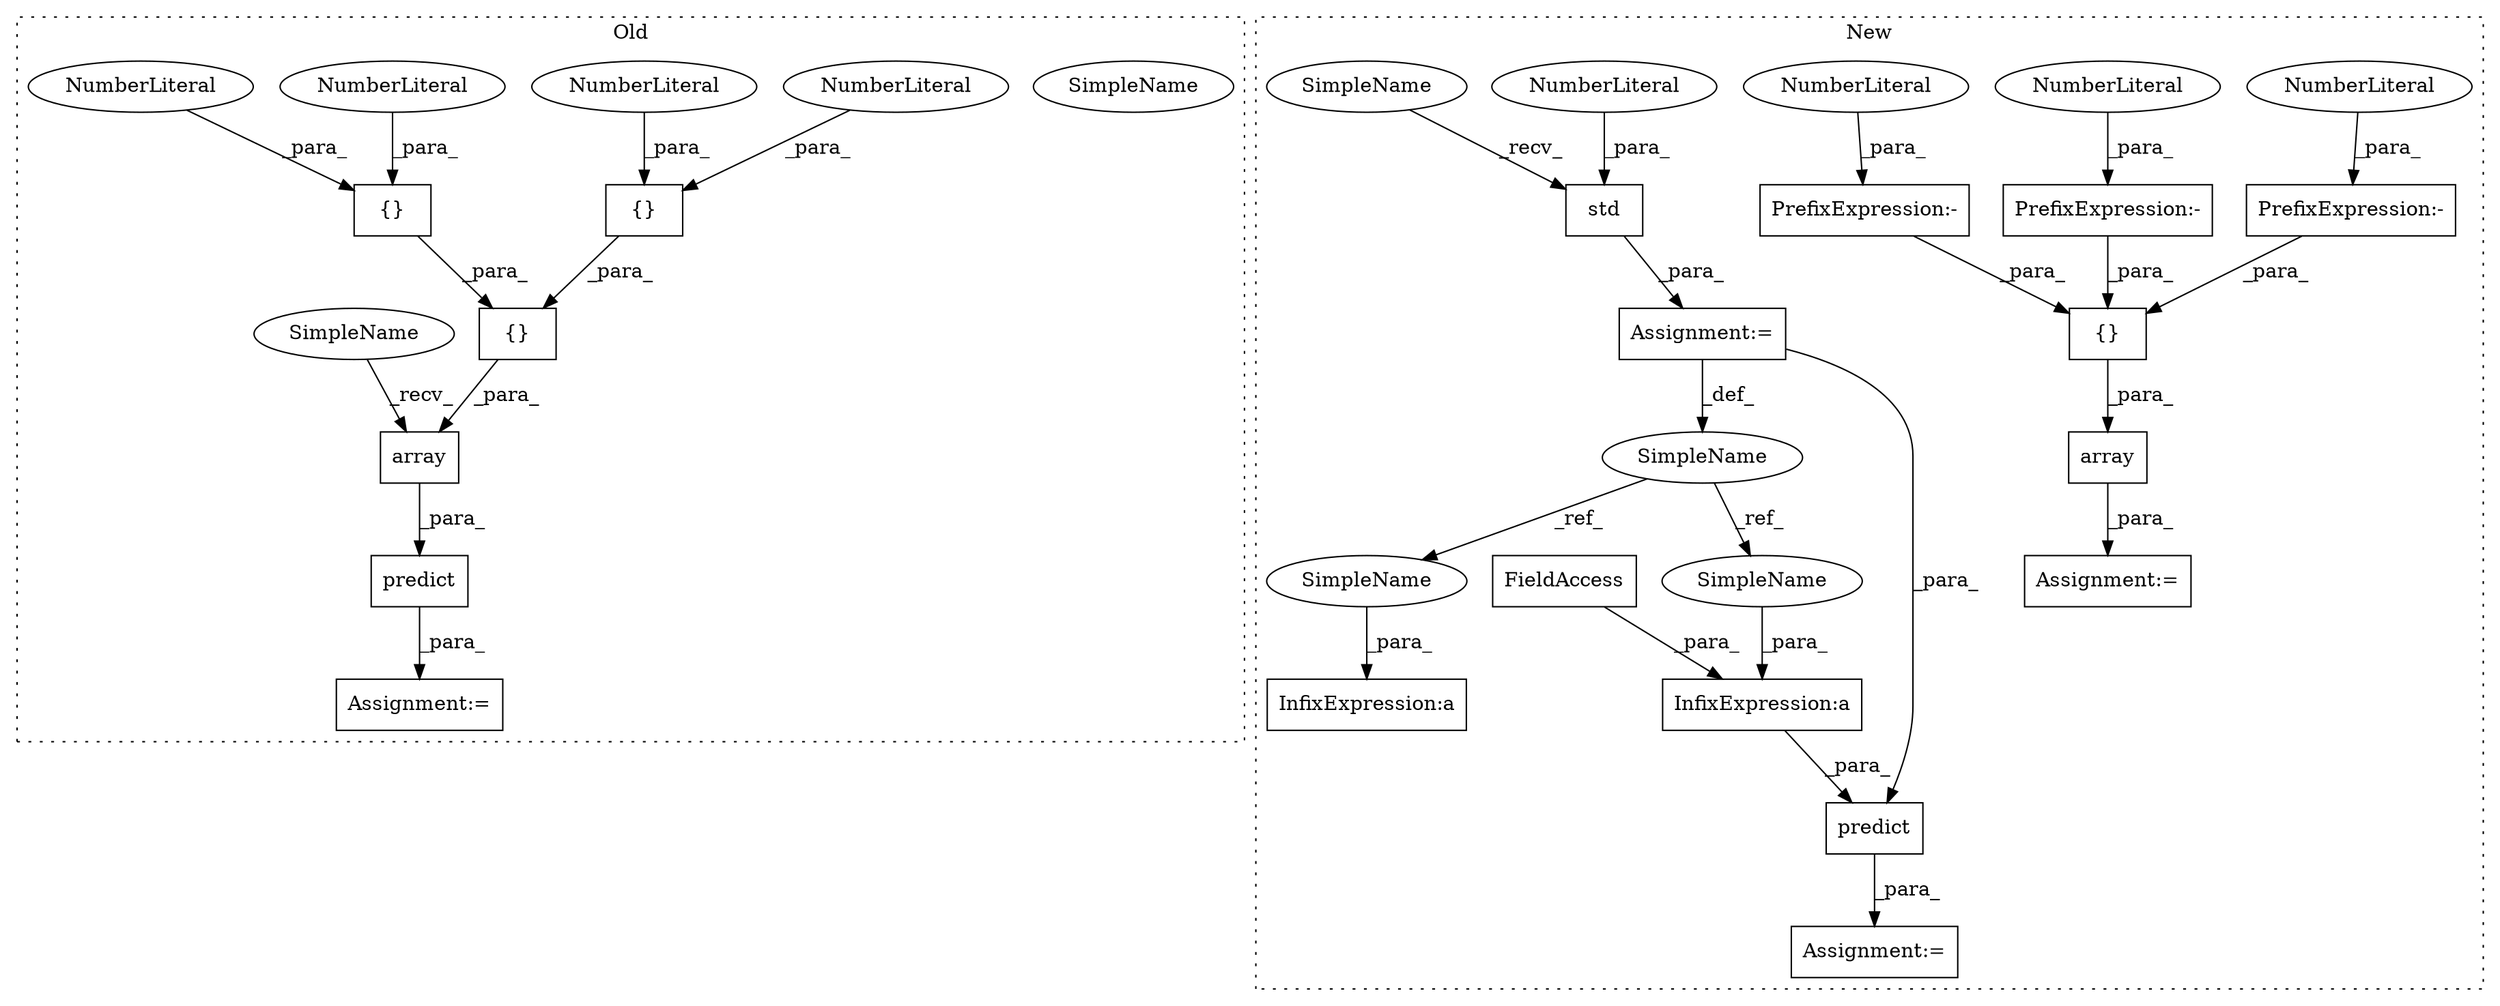 digraph G {
subgraph cluster0 {
1 [label="SimpleName" a="42" s="11780" l="5" shape="ellipse"];
6 [label="array" a="32" s="11786,11818" l="6,1" shape="box"];
7 [label="{}" a="4" s="11804,11808" l="1,1" shape="box"];
8 [label="NumberLiteral" a="34" s="11805" l="1" shape="ellipse"];
9 [label="NumberLiteral" a="34" s="11807" l="1" shape="ellipse"];
10 [label="{}" a="4" s="11810,11816" l="1,1" shape="box"];
11 [label="NumberLiteral" a="34" s="11811" l="2" shape="ellipse"];
12 [label="NumberLiteral" a="34" s="11814" l="2" shape="ellipse"];
13 [label="{}" a="4" s="11803,11817" l="1,1" shape="box"];
17 [label="predict" a="32" s="11772,11819" l="8,1" shape="box"];
24 [label="Assignment:=" a="7" s="11769" l="1" shape="box"];
30 [label="SimpleName" a="42" s="11780" l="5" shape="ellipse"];
label = "Old";
style="dotted";
}
subgraph cluster1 {
2 [label="std" a="32" s="12881,12888" l="4,1" shape="box"];
3 [label="InfixExpression:a" a="27" s="12902" l="3" shape="box"];
4 [label="InfixExpression:a" a="27" s="12941" l="3" shape="box"];
5 [label="NumberLiteral" a="34" s="12887" l="1" shape="ellipse"];
14 [label="FieldAccess" a="22" s="12928" l="13" shape="box"];
15 [label="array" a="32" s="12968,13034" l="6,1" shape="box"];
16 [label="{}" a="4" s="12985,13033" l="1,1" shape="box"];
18 [label="predict" a="32" s="12920,12946" l="8,1" shape="box"];
19 [label="SimpleName" a="42" s="12872" l="2" shape="ellipse"];
20 [label="PrefixExpression:-" a="38" s="12986" l="1" shape="box"];
21 [label="NumberLiteral" a="34" s="12987" l="14" shape="ellipse"];
22 [label="PrefixExpression:-" a="38" s="13002" l="1" shape="box"];
23 [label="NumberLiteral" a="34" s="13003" l="14" shape="ellipse"];
25 [label="Assignment:=" a="7" s="12874" l="1" shape="box"];
26 [label="Assignment:=" a="7" s="12961" l="1" shape="box"];
27 [label="PrefixExpression:-" a="38" s="13018" l="1" shape="box"];
28 [label="NumberLiteral" a="34" s="13019" l="14" shape="ellipse"];
29 [label="Assignment:=" a="7" s="12917" l="1" shape="box"];
31 [label="SimpleName" a="42" s="12875" l="5" shape="ellipse"];
32 [label="SimpleName" a="42" s="12944" l="2" shape="ellipse"];
33 [label="SimpleName" a="42" s="12905" l="2" shape="ellipse"];
label = "New";
style="dotted";
}
2 -> 25 [label="_para_"];
4 -> 18 [label="_para_"];
5 -> 2 [label="_para_"];
6 -> 17 [label="_para_"];
7 -> 13 [label="_para_"];
8 -> 7 [label="_para_"];
9 -> 7 [label="_para_"];
10 -> 13 [label="_para_"];
11 -> 10 [label="_para_"];
12 -> 10 [label="_para_"];
13 -> 6 [label="_para_"];
14 -> 4 [label="_para_"];
15 -> 26 [label="_para_"];
16 -> 15 [label="_para_"];
17 -> 24 [label="_para_"];
18 -> 29 [label="_para_"];
19 -> 33 [label="_ref_"];
19 -> 32 [label="_ref_"];
20 -> 16 [label="_para_"];
21 -> 20 [label="_para_"];
22 -> 16 [label="_para_"];
23 -> 22 [label="_para_"];
25 -> 19 [label="_def_"];
25 -> 18 [label="_para_"];
27 -> 16 [label="_para_"];
28 -> 27 [label="_para_"];
30 -> 6 [label="_recv_"];
31 -> 2 [label="_recv_"];
32 -> 4 [label="_para_"];
33 -> 3 [label="_para_"];
}